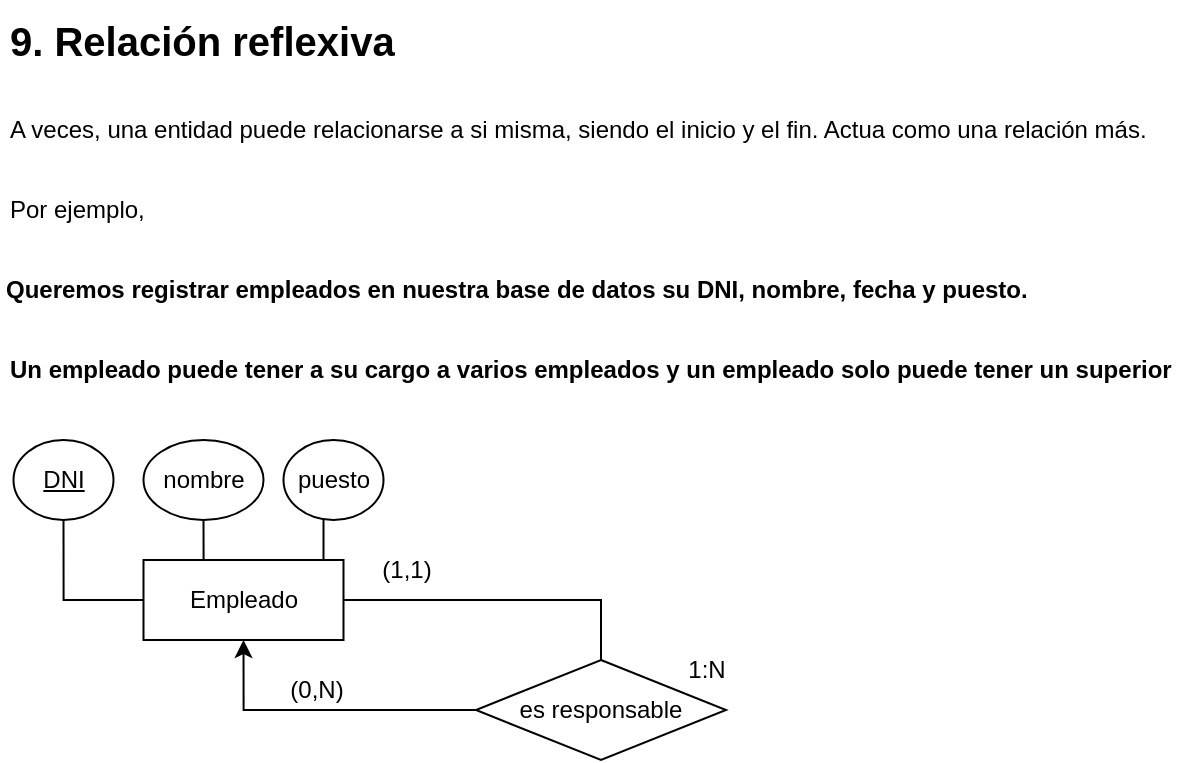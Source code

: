 <mxfile version="25.0.2">
  <diagram id="R2lEEEUBdFMjLlhIrx00" name="Page-1">
    <mxGraphModel dx="1434" dy="-2416" grid="1" gridSize="10" guides="1" tooltips="1" connect="1" arrows="1" fold="1" page="1" pageScale="1" pageWidth="850" pageHeight="1100" math="0" shadow="0" extFonts="Permanent Marker^https://fonts.googleapis.com/css?family=Permanent+Marker">
      <root>
        <mxCell id="0" />
        <mxCell id="1" parent="0" />
        <mxCell id="ZMX15q2vTG2Ldi42ktcV-1" value="9. Relación reflexiva" style="text;html=1;align=left;verticalAlign=middle;resizable=0;points=[];autosize=1;strokeColor=none;fillColor=none;strokeWidth=0;fontSize=20;fontStyle=1" parent="1" vertex="1">
          <mxGeometry x="40" y="3320" width="200" height="40" as="geometry" />
        </mxCell>
        <mxCell id="ZMX15q2vTG2Ldi42ktcV-2" value="A veces, una entidad puede relacionarse a si misma, siendo el inicio y el fin. Actua como una relación más." style="text;html=1;align=left;verticalAlign=middle;resizable=0;points=[];autosize=1;strokeColor=none;fillColor=none;" parent="1" vertex="1">
          <mxGeometry x="40" y="3370" width="590" height="30" as="geometry" />
        </mxCell>
        <mxCell id="ZMX15q2vTG2Ldi42ktcV-3" value="Por ejemplo," style="text;html=1;align=left;verticalAlign=middle;resizable=0;points=[];autosize=1;strokeColor=none;fillColor=none;" parent="1" vertex="1">
          <mxGeometry x="40" y="3410" width="90" height="30" as="geometry" />
        </mxCell>
        <mxCell id="ZMX15q2vTG2Ldi42ktcV-4" value="Queremos registrar empleados en nuestra base de datos su DNI, nombre, fecha &lt;span style=&quot;background-color: initial;&quot;&gt;y puesto.&amp;nbsp;&lt;/span&gt;" style="text;html=1;align=left;verticalAlign=middle;resizable=0;points=[];autosize=1;strokeColor=none;fillColor=none;fontStyle=1" parent="1" vertex="1">
          <mxGeometry x="37.5" y="3450" width="510" height="30" as="geometry" />
        </mxCell>
        <mxCell id="ZMX15q2vTG2Ldi42ktcV-5" value="Un empleado puede tener a su cargo a varios empleados y un empleado solo puede tener un superior" style="text;html=1;align=left;verticalAlign=middle;resizable=0;points=[];autosize=1;strokeColor=none;fillColor=none;fontStyle=1" parent="1" vertex="1">
          <mxGeometry x="40" y="3490" width="570" height="30" as="geometry" />
        </mxCell>
        <mxCell id="ZMX15q2vTG2Ldi42ktcV-6" value="&lt;span style=&quot;color: rgba(0, 0, 0, 0); font-family: monospace; font-size: 0px; font-weight: 400;&quot;&gt;%3CmxGraphModel%3E%3Croot%3E%3CmxCell%20id%3D%220%22%2F%3E%3CmxCell%20id%3D%221%22%20parent%3D%220%22%2F%3E%3CmxCell%20id%3D%222%22%20value%3D%22Queremos%20registrar%20empleados%20en%20nuestra%20base%20de%20datos%20su%20DNI%2C%20nombre%2C%20fecha%20%26lt%3Bspan%20style%3D%26quot%3Bbackground-color%3A%20initial%3B%26quot%3B%26gt%3By%20puesto.%20Cada%20empleado%20pertence%20a%20un%20departamento.%26lt%3B%2Fspan%26gt%3B%22%20style%3D%22text%3Bhtml%3D1%3Balign%3Dleft%3BverticalAlign%3Dmiddle%3Bresizable%3D0%3Bpoints%3D%5B%5D%3Bautosize%3D1%3BstrokeColor%3Dnone%3BfillColor%3Dnone%3BfontStyle%3D1%22%20vertex%3D%221%22%20parent%3D%221%22%3E%3CmxGeometry%20x%3D%2240%22%20y%3D%222130%22%20width%3D%22750%22%20height%3D%2230%22%20as%3D%22geometry%22%2F%3E%3C%2FmxCell%3E%3C%2Froot%3E%3C%2FmxGraphModel%3E&lt;/span&gt;" style="text;html=1;align=left;verticalAlign=middle;resizable=0;points=[];autosize=1;strokeColor=none;fillColor=none;fontStyle=1" parent="1" vertex="1">
          <mxGeometry x="41.25" y="3580" width="20" height="30" as="geometry" />
        </mxCell>
        <mxCell id="ZMX15q2vTG2Ldi42ktcV-7" value="Empleado" style="whiteSpace=wrap;html=1;align=center;" parent="1" vertex="1">
          <mxGeometry x="108.75" y="3600" width="100" height="40" as="geometry" />
        </mxCell>
        <mxCell id="ZMX15q2vTG2Ldi42ktcV-8" style="edgeStyle=orthogonalEdgeStyle;rounded=0;orthogonalLoop=1;jettySize=auto;html=1;endArrow=none;endFill=0;" parent="1" source="ZMX15q2vTG2Ldi42ktcV-9" target="ZMX15q2vTG2Ldi42ktcV-7" edge="1">
          <mxGeometry relative="1" as="geometry" />
        </mxCell>
        <mxCell id="ZMX15q2vTG2Ldi42ktcV-9" value="nombre" style="ellipse;whiteSpace=wrap;html=1;align=center;" parent="1" vertex="1">
          <mxGeometry x="108.75" y="3540" width="60" height="40" as="geometry" />
        </mxCell>
        <mxCell id="ZMX15q2vTG2Ldi42ktcV-10" style="edgeStyle=orthogonalEdgeStyle;rounded=0;orthogonalLoop=1;jettySize=auto;html=1;entryX=0;entryY=0.5;entryDx=0;entryDy=0;endArrow=none;endFill=0;" parent="1" source="ZMX15q2vTG2Ldi42ktcV-11" target="ZMX15q2vTG2Ldi42ktcV-7" edge="1">
          <mxGeometry relative="1" as="geometry">
            <Array as="points">
              <mxPoint x="68.75" y="3620" />
            </Array>
          </mxGeometry>
        </mxCell>
        <mxCell id="ZMX15q2vTG2Ldi42ktcV-11" value="DNI" style="ellipse;whiteSpace=wrap;html=1;align=center;fontStyle=4;" parent="1" vertex="1">
          <mxGeometry x="43.75" y="3540" width="50" height="40" as="geometry" />
        </mxCell>
        <mxCell id="ZMX15q2vTG2Ldi42ktcV-12" style="edgeStyle=orthogonalEdgeStyle;rounded=0;orthogonalLoop=1;jettySize=auto;html=1;entryX=0.796;entryY=0.011;entryDx=0;entryDy=0;endArrow=none;endFill=0;entryPerimeter=0;" parent="1" source="ZMX15q2vTG2Ldi42ktcV-13" target="ZMX15q2vTG2Ldi42ktcV-7" edge="1">
          <mxGeometry relative="1" as="geometry">
            <Array as="points">
              <mxPoint x="198.75" y="3560" />
              <mxPoint x="198.75" y="3600" />
              <mxPoint x="188.75" y="3600" />
            </Array>
          </mxGeometry>
        </mxCell>
        <mxCell id="ZMX15q2vTG2Ldi42ktcV-13" value="puesto" style="ellipse;whiteSpace=wrap;html=1;align=center;" parent="1" vertex="1">
          <mxGeometry x="178.75" y="3540" width="50" height="40" as="geometry" />
        </mxCell>
        <mxCell id="ZMX15q2vTG2Ldi42ktcV-14" style="edgeStyle=orthogonalEdgeStyle;rounded=0;orthogonalLoop=1;jettySize=auto;html=1;entryX=1;entryY=0.5;entryDx=0;entryDy=0;endArrow=none;endFill=0;" parent="1" source="ZMX15q2vTG2Ldi42ktcV-16" target="ZMX15q2vTG2Ldi42ktcV-7" edge="1">
          <mxGeometry relative="1" as="geometry">
            <Array as="points">
              <mxPoint x="338" y="3620" />
            </Array>
          </mxGeometry>
        </mxCell>
        <mxCell id="ZMX15q2vTG2Ldi42ktcV-15" style="edgeStyle=orthogonalEdgeStyle;rounded=0;orthogonalLoop=1;jettySize=auto;html=1;entryX=0.5;entryY=1;entryDx=0;entryDy=0;" parent="1" source="ZMX15q2vTG2Ldi42ktcV-16" target="ZMX15q2vTG2Ldi42ktcV-7" edge="1">
          <mxGeometry relative="1" as="geometry" />
        </mxCell>
        <mxCell id="ZMX15q2vTG2Ldi42ktcV-16" value="es responsable" style="shape=rhombus;perimeter=rhombusPerimeter;whiteSpace=wrap;html=1;align=center;" parent="1" vertex="1">
          <mxGeometry x="275" y="3650" width="125" height="50" as="geometry" />
        </mxCell>
        <mxCell id="ZMX15q2vTG2Ldi42ktcV-17" value="(1,1)" style="text;html=1;align=center;verticalAlign=middle;resizable=0;points=[];autosize=1;strokeColor=none;fillColor=none;" parent="1" vertex="1">
          <mxGeometry x="215" y="3590" width="50" height="30" as="geometry" />
        </mxCell>
        <mxCell id="ZMX15q2vTG2Ldi42ktcV-18" value="1:N" style="text;html=1;align=center;verticalAlign=middle;resizable=0;points=[];autosize=1;strokeColor=none;fillColor=none;" parent="1" vertex="1">
          <mxGeometry x="370" y="3640" width="40" height="30" as="geometry" />
        </mxCell>
        <mxCell id="ZMX15q2vTG2Ldi42ktcV-19" value="(0,N)" style="text;html=1;align=center;verticalAlign=middle;resizable=0;points=[];autosize=1;strokeColor=none;fillColor=none;" parent="1" vertex="1">
          <mxGeometry x="170" y="3650" width="50" height="30" as="geometry" />
        </mxCell>
      </root>
    </mxGraphModel>
  </diagram>
</mxfile>
